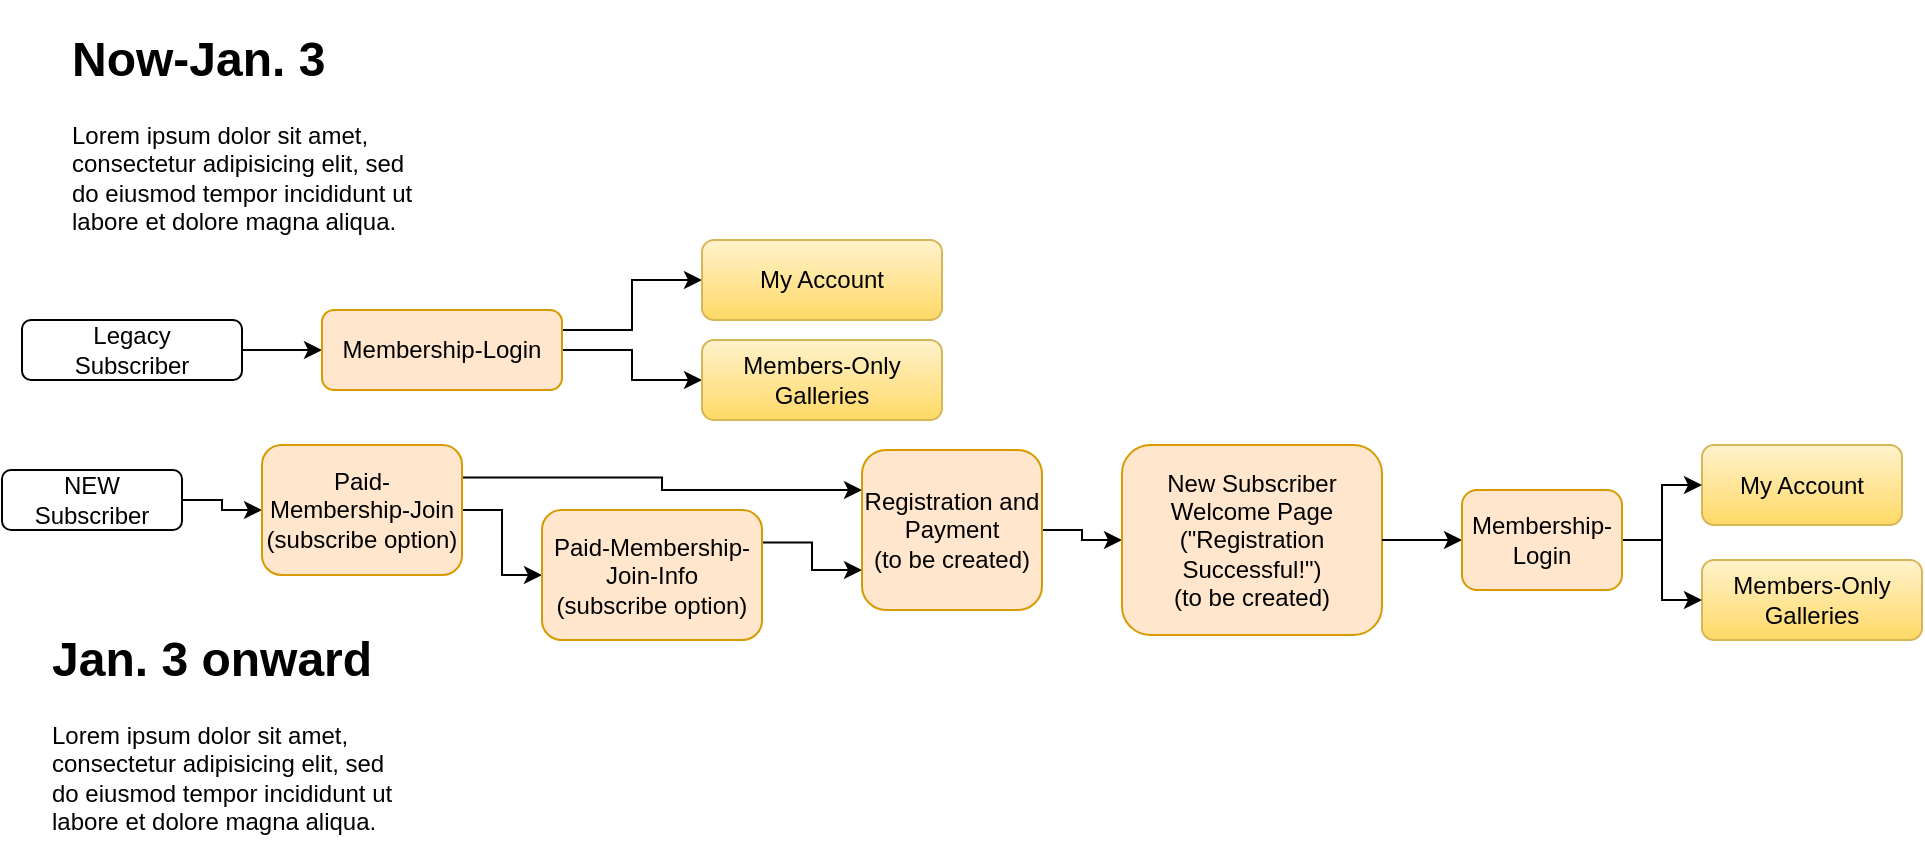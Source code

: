 <mxfile version="22.1.11" type="device">
  <diagram id="C5RBs43oDa-KdzZeNtuy" name="Page-1">
    <mxGraphModel dx="1280" dy="1448" grid="1" gridSize="10" guides="1" tooltips="1" connect="1" arrows="1" fold="1" page="1" pageScale="1" pageWidth="980" pageHeight="690" math="0" shadow="0">
      <root>
        <mxCell id="WIyWlLk6GJQsqaUBKTNV-0" />
        <mxCell id="WIyWlLk6GJQsqaUBKTNV-1" parent="WIyWlLk6GJQsqaUBKTNV-0" />
        <mxCell id="DxCVoNCIZApvcSNaCsu--17" style="edgeStyle=orthogonalEdgeStyle;rounded=0;orthogonalLoop=1;jettySize=auto;html=1;exitX=1;exitY=0.5;exitDx=0;exitDy=0;entryX=0;entryY=0.5;entryDx=0;entryDy=0;" edge="1" parent="WIyWlLk6GJQsqaUBKTNV-1" source="WIyWlLk6GJQsqaUBKTNV-3" target="WIyWlLk6GJQsqaUBKTNV-7">
          <mxGeometry relative="1" as="geometry" />
        </mxCell>
        <mxCell id="WIyWlLk6GJQsqaUBKTNV-3" value="Legacy&lt;br&gt;Subscriber" style="rounded=1;whiteSpace=wrap;html=1;fontSize=12;glass=0;strokeWidth=1;shadow=0;" parent="WIyWlLk6GJQsqaUBKTNV-1" vertex="1">
          <mxGeometry x="20" y="-495" width="110" height="30" as="geometry" />
        </mxCell>
        <mxCell id="DxCVoNCIZApvcSNaCsu--33" style="edgeStyle=orthogonalEdgeStyle;rounded=0;orthogonalLoop=1;jettySize=auto;html=1;entryX=0;entryY=0.5;entryDx=0;entryDy=0;" edge="1" parent="WIyWlLk6GJQsqaUBKTNV-1" source="WIyWlLk6GJQsqaUBKTNV-7" target="DxCVoNCIZApvcSNaCsu--31">
          <mxGeometry relative="1" as="geometry" />
        </mxCell>
        <mxCell id="DxCVoNCIZApvcSNaCsu--34" style="edgeStyle=orthogonalEdgeStyle;rounded=0;orthogonalLoop=1;jettySize=auto;html=1;exitX=1;exitY=0.25;exitDx=0;exitDy=0;entryX=0;entryY=0.5;entryDx=0;entryDy=0;" edge="1" parent="WIyWlLk6GJQsqaUBKTNV-1" source="WIyWlLk6GJQsqaUBKTNV-7" target="DxCVoNCIZApvcSNaCsu--18">
          <mxGeometry relative="1" as="geometry" />
        </mxCell>
        <mxCell id="WIyWlLk6GJQsqaUBKTNV-7" value="Membership-Login" style="rounded=1;whiteSpace=wrap;html=1;fontSize=12;glass=0;strokeWidth=1;shadow=0;fillColor=#ffe6cc;strokeColor=#d79b00;" parent="WIyWlLk6GJQsqaUBKTNV-1" vertex="1">
          <mxGeometry x="170" y="-500" width="120" height="40" as="geometry" />
        </mxCell>
        <mxCell id="DxCVoNCIZApvcSNaCsu--14" value="&lt;h1&gt;Now-Jan. 3&lt;/h1&gt;&lt;p&gt;Lorem ipsum dolor sit amet, consectetur adipisicing elit, sed do eiusmod tempor incididunt ut labore et dolore magna aliqua.&lt;/p&gt;" style="text;html=1;strokeColor=none;fillColor=none;spacing=5;spacingTop=-20;whiteSpace=wrap;overflow=hidden;rounded=0;" vertex="1" parent="WIyWlLk6GJQsqaUBKTNV-1">
          <mxGeometry x="40" y="-645" width="190" height="120" as="geometry" />
        </mxCell>
        <mxCell id="DxCVoNCIZApvcSNaCsu--18" value="My Account" style="rounded=1;whiteSpace=wrap;html=1;fontSize=12;glass=0;strokeWidth=1;shadow=0;fillColor=#fff2cc;strokeColor=#d6b656;gradientColor=#ffd966;" vertex="1" parent="WIyWlLk6GJQsqaUBKTNV-1">
          <mxGeometry x="360" y="-535" width="120" height="40" as="geometry" />
        </mxCell>
        <mxCell id="DxCVoNCIZApvcSNaCsu--44" value="" style="edgeStyle=orthogonalEdgeStyle;rounded=0;orthogonalLoop=1;jettySize=auto;html=1;" edge="1" parent="WIyWlLk6GJQsqaUBKTNV-1" source="DxCVoNCIZApvcSNaCsu--20" target="DxCVoNCIZApvcSNaCsu--21">
          <mxGeometry relative="1" as="geometry" />
        </mxCell>
        <mxCell id="DxCVoNCIZApvcSNaCsu--20" value="NEW&lt;br&gt;Subscriber" style="rounded=1;whiteSpace=wrap;html=1;fontSize=12;glass=0;strokeWidth=1;shadow=0;" vertex="1" parent="WIyWlLk6GJQsqaUBKTNV-1">
          <mxGeometry x="10" y="-420" width="90" height="30" as="geometry" />
        </mxCell>
        <mxCell id="DxCVoNCIZApvcSNaCsu--24" style="edgeStyle=orthogonalEdgeStyle;rounded=0;orthogonalLoop=1;jettySize=auto;html=1;exitX=1;exitY=0.5;exitDx=0;exitDy=0;entryX=0;entryY=0.5;entryDx=0;entryDy=0;" edge="1" parent="WIyWlLk6GJQsqaUBKTNV-1" source="DxCVoNCIZApvcSNaCsu--21" target="DxCVoNCIZApvcSNaCsu--23">
          <mxGeometry relative="1" as="geometry" />
        </mxCell>
        <mxCell id="DxCVoNCIZApvcSNaCsu--27" style="edgeStyle=orthogonalEdgeStyle;rounded=0;orthogonalLoop=1;jettySize=auto;html=1;exitX=1;exitY=0.25;exitDx=0;exitDy=0;entryX=0;entryY=0.25;entryDx=0;entryDy=0;" edge="1" parent="WIyWlLk6GJQsqaUBKTNV-1" source="DxCVoNCIZApvcSNaCsu--21" target="DxCVoNCIZApvcSNaCsu--25">
          <mxGeometry relative="1" as="geometry" />
        </mxCell>
        <mxCell id="DxCVoNCIZApvcSNaCsu--21" value="Paid-Membership-Join&lt;br&gt;(subscribe option)" style="rounded=1;whiteSpace=wrap;html=1;fontSize=12;glass=0;strokeWidth=1;shadow=0;fillColor=#ffe6cc;strokeColor=#d79b00;" vertex="1" parent="WIyWlLk6GJQsqaUBKTNV-1">
          <mxGeometry x="140" y="-432.5" width="100" height="65" as="geometry" />
        </mxCell>
        <mxCell id="DxCVoNCIZApvcSNaCsu--42" style="edgeStyle=orthogonalEdgeStyle;rounded=0;orthogonalLoop=1;jettySize=auto;html=1;exitX=1;exitY=0.25;exitDx=0;exitDy=0;entryX=0;entryY=0.75;entryDx=0;entryDy=0;" edge="1" parent="WIyWlLk6GJQsqaUBKTNV-1" source="DxCVoNCIZApvcSNaCsu--23" target="DxCVoNCIZApvcSNaCsu--25">
          <mxGeometry relative="1" as="geometry" />
        </mxCell>
        <mxCell id="DxCVoNCIZApvcSNaCsu--23" value="Paid-Membership-Join-Info&lt;br&gt;(subscribe option)" style="rounded=1;whiteSpace=wrap;html=1;fontSize=12;glass=0;strokeWidth=1;shadow=0;fillColor=#ffe6cc;strokeColor=#d79b00;" vertex="1" parent="WIyWlLk6GJQsqaUBKTNV-1">
          <mxGeometry x="280" y="-400" width="110" height="65" as="geometry" />
        </mxCell>
        <mxCell id="DxCVoNCIZApvcSNaCsu--47" value="" style="edgeStyle=orthogonalEdgeStyle;rounded=0;orthogonalLoop=1;jettySize=auto;html=1;" edge="1" parent="WIyWlLk6GJQsqaUBKTNV-1" source="DxCVoNCIZApvcSNaCsu--25" target="DxCVoNCIZApvcSNaCsu--36">
          <mxGeometry relative="1" as="geometry" />
        </mxCell>
        <mxCell id="DxCVoNCIZApvcSNaCsu--25" value="Registration and Payment&lt;br&gt;(to be created)" style="rounded=1;whiteSpace=wrap;html=1;fontSize=12;glass=0;strokeWidth=1;shadow=0;fillColor=#ffe6cc;strokeColor=#d79b00;" vertex="1" parent="WIyWlLk6GJQsqaUBKTNV-1">
          <mxGeometry x="440" y="-430" width="90" height="80" as="geometry" />
        </mxCell>
        <mxCell id="DxCVoNCIZApvcSNaCsu--31" value="Members-Only Galleries" style="rounded=1;whiteSpace=wrap;html=1;fontSize=12;glass=0;strokeWidth=1;shadow=0;fillColor=#fff2cc;strokeColor=#d6b656;gradientColor=#ffd966;" vertex="1" parent="WIyWlLk6GJQsqaUBKTNV-1">
          <mxGeometry x="360" y="-485" width="120" height="40" as="geometry" />
        </mxCell>
        <mxCell id="DxCVoNCIZApvcSNaCsu--35" value="Members-Only Galleries" style="rounded=1;whiteSpace=wrap;html=1;fontSize=12;glass=0;strokeWidth=1;shadow=0;fillColor=#fff2cc;strokeColor=#d6b656;gradientColor=#ffd966;" vertex="1" parent="WIyWlLk6GJQsqaUBKTNV-1">
          <mxGeometry x="860" y="-375" width="110" height="40" as="geometry" />
        </mxCell>
        <mxCell id="DxCVoNCIZApvcSNaCsu--36" value="New Subscriber&lt;br&gt;Welcome Page (&quot;Registration&lt;br&gt;Successful!&quot;)&lt;br&gt;(to be created)" style="rounded=1;whiteSpace=wrap;html=1;fontSize=12;glass=0;strokeWidth=1;shadow=0;fillColor=#ffe6cc;strokeColor=#d79b00;" vertex="1" parent="WIyWlLk6GJQsqaUBKTNV-1">
          <mxGeometry x="570" y="-432.5" width="130" height="95" as="geometry" />
        </mxCell>
        <mxCell id="DxCVoNCIZApvcSNaCsu--39" value="My Account" style="rounded=1;whiteSpace=wrap;html=1;fontSize=12;glass=0;strokeWidth=1;shadow=0;fillColor=#fff2cc;strokeColor=#d6b656;gradientColor=#ffd966;" vertex="1" parent="WIyWlLk6GJQsqaUBKTNV-1">
          <mxGeometry x="860" y="-432.5" width="100" height="40" as="geometry" />
        </mxCell>
        <mxCell id="DxCVoNCIZApvcSNaCsu--43" value="&lt;h1&gt;Jan. 3 onward&lt;/h1&gt;&lt;p&gt;Lorem ipsum dolor sit amet, consectetur adipisicing elit, sed do eiusmod tempor incididunt ut labore et dolore magna aliqua.&lt;/p&gt;" style="text;html=1;strokeColor=none;fillColor=none;spacing=5;spacingTop=-20;whiteSpace=wrap;overflow=hidden;rounded=0;" vertex="1" parent="WIyWlLk6GJQsqaUBKTNV-1">
          <mxGeometry x="30" y="-345" width="190" height="120" as="geometry" />
        </mxCell>
        <mxCell id="DxCVoNCIZApvcSNaCsu--49" value="" style="edgeStyle=orthogonalEdgeStyle;rounded=0;orthogonalLoop=1;jettySize=auto;html=1;exitX=1;exitY=0.5;exitDx=0;exitDy=0;" edge="1" parent="WIyWlLk6GJQsqaUBKTNV-1" source="DxCVoNCIZApvcSNaCsu--36" target="DxCVoNCIZApvcSNaCsu--48">
          <mxGeometry relative="1" as="geometry">
            <mxPoint x="700" y="-385" as="sourcePoint" />
            <mxPoint x="860" y="-380" as="targetPoint" />
            <Array as="points" />
          </mxGeometry>
        </mxCell>
        <mxCell id="DxCVoNCIZApvcSNaCsu--54" style="edgeStyle=orthogonalEdgeStyle;rounded=0;orthogonalLoop=1;jettySize=auto;html=1;entryX=0;entryY=0.5;entryDx=0;entryDy=0;" edge="1" parent="WIyWlLk6GJQsqaUBKTNV-1" source="DxCVoNCIZApvcSNaCsu--48" target="DxCVoNCIZApvcSNaCsu--35">
          <mxGeometry relative="1" as="geometry" />
        </mxCell>
        <mxCell id="DxCVoNCIZApvcSNaCsu--56" style="edgeStyle=orthogonalEdgeStyle;rounded=0;orthogonalLoop=1;jettySize=auto;html=1;entryX=0;entryY=0.5;entryDx=0;entryDy=0;" edge="1" parent="WIyWlLk6GJQsqaUBKTNV-1" source="DxCVoNCIZApvcSNaCsu--48" target="DxCVoNCIZApvcSNaCsu--39">
          <mxGeometry relative="1" as="geometry" />
        </mxCell>
        <mxCell id="DxCVoNCIZApvcSNaCsu--48" value="Membership-Login" style="rounded=1;whiteSpace=wrap;html=1;fontSize=12;glass=0;strokeWidth=1;shadow=0;fillColor=#ffe6cc;strokeColor=#d79b00;" vertex="1" parent="WIyWlLk6GJQsqaUBKTNV-1">
          <mxGeometry x="740" y="-410" width="80" height="50" as="geometry" />
        </mxCell>
      </root>
    </mxGraphModel>
  </diagram>
</mxfile>
